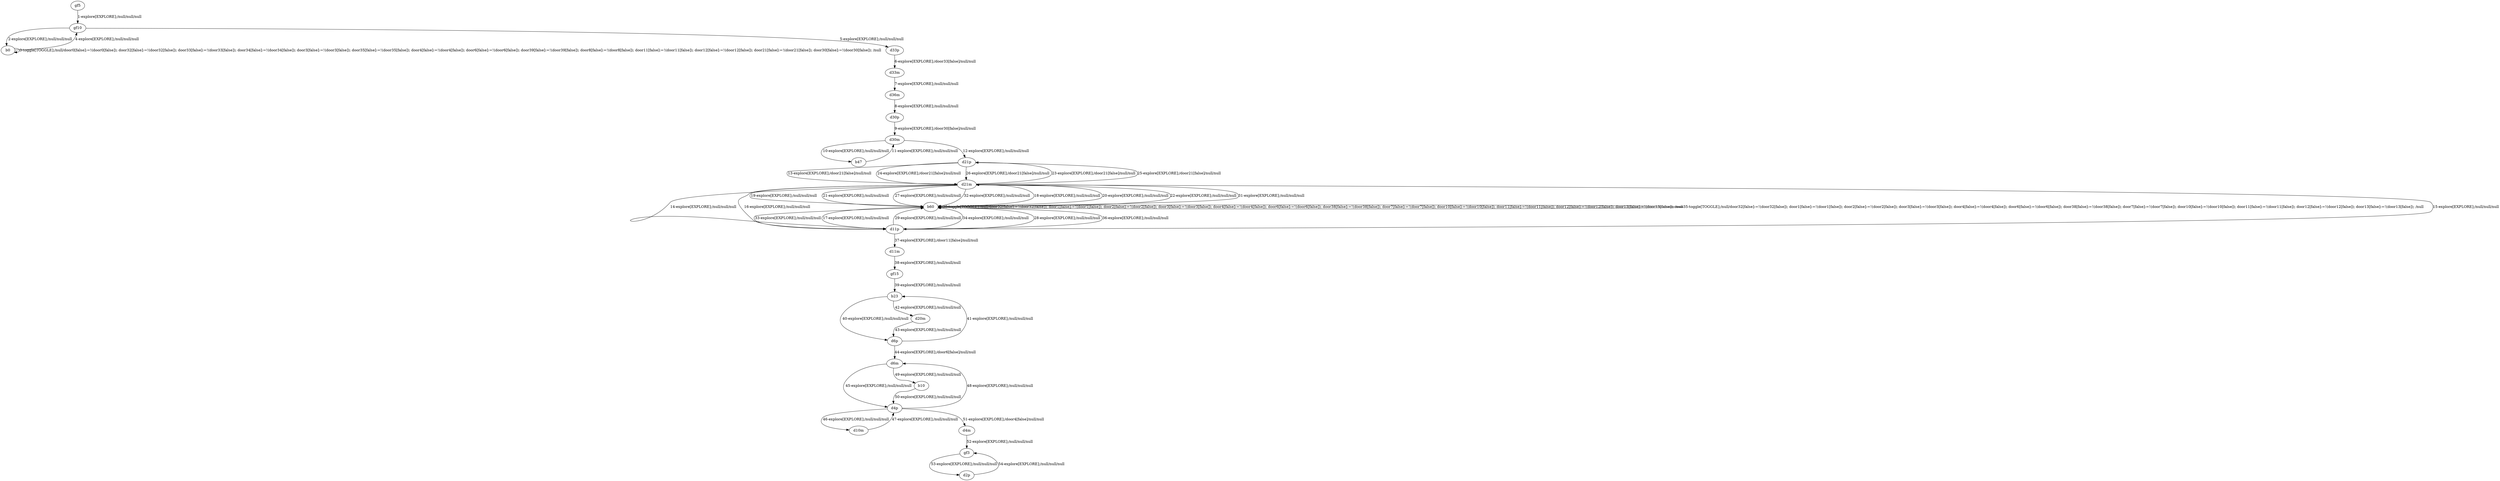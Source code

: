 # Total number of goals covered by this test: 2
# gf3 --> d2p
# d2p --> gf3

digraph g {
"gf5" -> "gf10" [label = "1-explore[EXPLORE];/null/null/null"];
"gf10" -> "b0" [label = "2-explore[EXPLORE];/null/null/null"];
"b0" -> "b0" [label = "3-toggle[TOGGLE];/null/door0[false]:=!(door0[false]); door32[false]:=!(door32[false]); door33[false]:=!(door33[false]); door34[false]:=!(door34[false]); door3[false]:=!(door3[false]); door35[false]:=!(door35[false]); door4[false]:=!(door4[false]); door6[false]:=!(door6[false]); door39[false]:=!(door39[false]); door8[false]:=!(door8[false]); door11[false]:=!(door11[false]); door12[false]:=!(door12[false]); door21[false]:=!(door21[false]); door30[false]:=!(door30[false]); /null"];
"b0" -> "gf10" [label = "4-explore[EXPLORE];/null/null/null"];
"gf10" -> "d33p" [label = "5-explore[EXPLORE];/null/null/null"];
"d33p" -> "d33m" [label = "6-explore[EXPLORE];/door33[false]/null/null"];
"d33m" -> "d36m" [label = "7-explore[EXPLORE];/null/null/null"];
"d36m" -> "d30p" [label = "8-explore[EXPLORE];/null/null/null"];
"d30p" -> "d30m" [label = "9-explore[EXPLORE];/door30[false]/null/null"];
"d30m" -> "b47" [label = "10-explore[EXPLORE];/null/null/null"];
"b47" -> "d30m" [label = "11-explore[EXPLORE];/null/null/null"];
"d30m" -> "d21p" [label = "12-explore[EXPLORE];/null/null/null"];
"d21p" -> "d21m" [label = "13-explore[EXPLORE];/door21[false]/null/null"];
"d21m" -> "d11p" [label = "14-explore[EXPLORE];/null/null/null"];
"d11p" -> "d21m" [label = "15-explore[EXPLORE];/null/null/null"];
"d21m" -> "d11p" [label = "16-explore[EXPLORE];/null/null/null"];
"d11p" -> "b60" [label = "17-explore[EXPLORE];/null/null/null"];
"b60" -> "d21m" [label = "18-explore[EXPLORE];/null/null/null"];
"d21m" -> "b60" [label = "19-explore[EXPLORE];/null/null/null"];
"b60" -> "d21m" [label = "20-explore[EXPLORE];/null/null/null"];
"d21m" -> "b60" [label = "21-explore[EXPLORE];/null/null/null"];
"b60" -> "d21m" [label = "22-explore[EXPLORE];/null/null/null"];
"d21m" -> "d21p" [label = "23-explore[EXPLORE];/door21[false]/null/null"];
"d21p" -> "d21m" [label = "24-explore[EXPLORE];/door21[false]/null/null"];
"d21m" -> "d21p" [label = "25-explore[EXPLORE];/door21[false]/null/null"];
"d21p" -> "d21m" [label = "26-explore[EXPLORE];/door21[false]/null/null"];
"d21m" -> "b60" [label = "27-explore[EXPLORE];/null/null/null"];
"b60" -> "d11p" [label = "28-explore[EXPLORE];/null/null/null"];
"d11p" -> "b60" [label = "29-explore[EXPLORE];/null/null/null"];
"b60" -> "b60" [label = "30-toggle[TOGGLE];/null/door32[false]:=!(door32[false]); door1[false]:=!(door1[false]); door2[false]:=!(door2[false]); door3[false]:=!(door3[false]); door4[false]:=!(door4[false]); door6[false]:=!(door6[false]); door38[false]:=!(door38[false]); door7[false]:=!(door7[false]); door10[false]:=!(door10[false]); door11[false]:=!(door11[false]); door12[false]:=!(door12[false]); door13[false]:=!(door13[false]); /null"];
"b60" -> "d21m" [label = "31-explore[EXPLORE];/null/null/null"];
"d21m" -> "b60" [label = "32-explore[EXPLORE];/null/null/null"];
"b60" -> "d11p" [label = "33-explore[EXPLORE];/null/null/null"];
"d11p" -> "b60" [label = "34-explore[EXPLORE];/null/null/null"];
"b60" -> "b60" [label = "35-toggle[TOGGLE];/null/door32[false]:=!(door32[false]); door1[false]:=!(door1[false]); door2[false]:=!(door2[false]); door3[false]:=!(door3[false]); door4[false]:=!(door4[false]); door6[false]:=!(door6[false]); door38[false]:=!(door38[false]); door7[false]:=!(door7[false]); door10[false]:=!(door10[false]); door11[false]:=!(door11[false]); door12[false]:=!(door12[false]); door13[false]:=!(door13[false]); /null"];
"b60" -> "d11p" [label = "36-explore[EXPLORE];/null/null/null"];
"d11p" -> "d11m" [label = "37-explore[EXPLORE];/door11[false]/null/null"];
"d11m" -> "gf15" [label = "38-explore[EXPLORE];/null/null/null"];
"gf15" -> "b23" [label = "39-explore[EXPLORE];/null/null/null"];
"b23" -> "d6p" [label = "40-explore[EXPLORE];/null/null/null"];
"d6p" -> "b23" [label = "41-explore[EXPLORE];/null/null/null"];
"b23" -> "d20m" [label = "42-explore[EXPLORE];/null/null/null"];
"d20m" -> "d6p" [label = "43-explore[EXPLORE];/null/null/null"];
"d6p" -> "d6m" [label = "44-explore[EXPLORE];/door6[false]/null/null"];
"d6m" -> "d4p" [label = "45-explore[EXPLORE];/null/null/null"];
"d4p" -> "d10m" [label = "46-explore[EXPLORE];/null/null/null"];
"d10m" -> "d4p" [label = "47-explore[EXPLORE];/null/null/null"];
"d4p" -> "d6m" [label = "48-explore[EXPLORE];/null/null/null"];
"d6m" -> "b10" [label = "49-explore[EXPLORE];/null/null/null"];
"b10" -> "d4p" [label = "50-explore[EXPLORE];/null/null/null"];
"d4p" -> "d4m" [label = "51-explore[EXPLORE];/door4[false]/null/null"];
"d4m" -> "gf3" [label = "52-explore[EXPLORE];/null/null/null"];
"gf3" -> "d2p" [label = "53-explore[EXPLORE];/null/null/null"];
"d2p" -> "gf3" [label = "54-explore[EXPLORE];/null/null/null"];
}